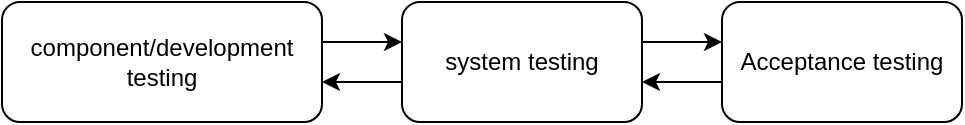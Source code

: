 <mxfile version="15.7.3" type="device"><diagram id="brT9wfb4kPyaveWdfOgL" name="Page-1"><mxGraphModel dx="981" dy="597" grid="1" gridSize="10" guides="1" tooltips="1" connect="1" arrows="1" fold="1" page="1" pageScale="1" pageWidth="827" pageHeight="1169" math="0" shadow="0"><root><mxCell id="0"/><mxCell id="1" parent="0"/><mxCell id="qmI4bhL65CcdUxPwSfk1-5" value="" style="edgeStyle=orthogonalEdgeStyle;rounded=0;orthogonalLoop=1;jettySize=auto;html=1;" edge="1" parent="1" source="qmI4bhL65CcdUxPwSfk1-1" target="qmI4bhL65CcdUxPwSfk1-3"><mxGeometry relative="1" as="geometry"><Array as="points"><mxPoint x="460" y="410"/><mxPoint x="460" y="410"/></Array></mxGeometry></mxCell><mxCell id="qmI4bhL65CcdUxPwSfk1-7" value="" style="edgeStyle=orthogonalEdgeStyle;rounded=0;orthogonalLoop=1;jettySize=auto;html=1;" edge="1" parent="1" source="qmI4bhL65CcdUxPwSfk1-1" target="qmI4bhL65CcdUxPwSfk1-2"><mxGeometry relative="1" as="geometry"><Array as="points"><mxPoint x="300" y="430"/><mxPoint x="300" y="430"/></Array></mxGeometry></mxCell><mxCell id="qmI4bhL65CcdUxPwSfk1-1" value="system testing" style="rounded=1;whiteSpace=wrap;html=1;" vertex="1" parent="1"><mxGeometry x="320" y="390" width="120" height="60" as="geometry"/></mxCell><mxCell id="qmI4bhL65CcdUxPwSfk1-4" value="" style="edgeStyle=orthogonalEdgeStyle;rounded=0;orthogonalLoop=1;jettySize=auto;html=1;" edge="1" parent="1" source="qmI4bhL65CcdUxPwSfk1-2" target="qmI4bhL65CcdUxPwSfk1-1"><mxGeometry relative="1" as="geometry"><Array as="points"><mxPoint x="300" y="410"/><mxPoint x="300" y="410"/></Array></mxGeometry></mxCell><mxCell id="qmI4bhL65CcdUxPwSfk1-2" value="component/development testing" style="rounded=1;whiteSpace=wrap;html=1;" vertex="1" parent="1"><mxGeometry x="120" y="390" width="160" height="60" as="geometry"/></mxCell><mxCell id="qmI4bhL65CcdUxPwSfk1-6" value="" style="edgeStyle=orthogonalEdgeStyle;rounded=0;orthogonalLoop=1;jettySize=auto;html=1;" edge="1" parent="1" source="qmI4bhL65CcdUxPwSfk1-3" target="qmI4bhL65CcdUxPwSfk1-1"><mxGeometry relative="1" as="geometry"><Array as="points"><mxPoint x="460" y="430"/><mxPoint x="460" y="430"/></Array></mxGeometry></mxCell><mxCell id="qmI4bhL65CcdUxPwSfk1-3" value="Acceptance testing" style="rounded=1;whiteSpace=wrap;html=1;" vertex="1" parent="1"><mxGeometry x="480" y="390" width="120" height="60" as="geometry"/></mxCell></root></mxGraphModel></diagram></mxfile>